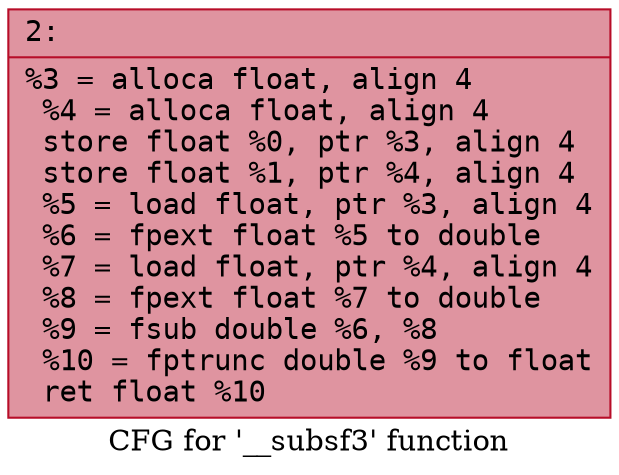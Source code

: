 digraph "CFG for '__subsf3' function" {
	label="CFG for '__subsf3' function";

	Node0x600000b27700 [shape=record,color="#b70d28ff", style=filled, fillcolor="#b70d2870" fontname="Courier",label="{2:\l|  %3 = alloca float, align 4\l  %4 = alloca float, align 4\l  store float %0, ptr %3, align 4\l  store float %1, ptr %4, align 4\l  %5 = load float, ptr %3, align 4\l  %6 = fpext float %5 to double\l  %7 = load float, ptr %4, align 4\l  %8 = fpext float %7 to double\l  %9 = fsub double %6, %8\l  %10 = fptrunc double %9 to float\l  ret float %10\l}"];
}
